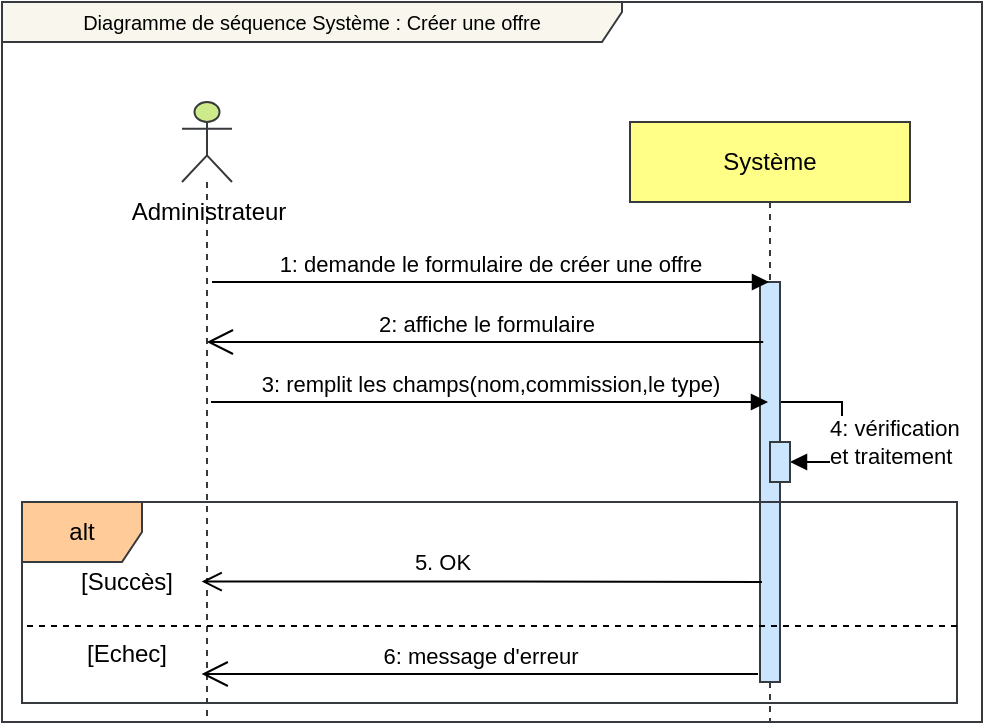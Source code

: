 <mxfile version="24.7.16">
  <diagram name="Page-1" id="_mO3tyfrVcUB4beLLvPT">
    <mxGraphModel dx="1146" dy="1635" grid="1" gridSize="10" guides="1" tooltips="1" connect="1" arrows="1" fold="1" page="1" pageScale="1" pageWidth="850" pageHeight="1100" math="0" shadow="0">
      <root>
        <mxCell id="0" />
        <mxCell id="1" parent="0" />
        <mxCell id="PSdeQs11GAOeGO6WQRNR-1" value="" style="shape=umlLifeline;participant=umlActor;perimeter=lifelinePerimeter;whiteSpace=wrap;html=1;container=1;collapsible=0;recursiveResize=0;verticalAlign=top;spacingTop=36;outlineConnect=0;fillColor=#cdeb8b;strokeColor=#36393d;" vertex="1" parent="1">
          <mxGeometry x="120" width="25" height="310" as="geometry" />
        </mxCell>
        <mxCell id="PSdeQs11GAOeGO6WQRNR-2" value="Système" style="shape=umlLifeline;perimeter=lifelinePerimeter;whiteSpace=wrap;html=1;container=1;collapsible=0;recursiveResize=0;outlineConnect=0;fillColor=#ffff88;strokeColor=#36393d;" vertex="1" parent="1">
          <mxGeometry x="344" y="10" width="140" height="300" as="geometry" />
        </mxCell>
        <mxCell id="PSdeQs11GAOeGO6WQRNR-3" value="&lt;div&gt;4: vérification&lt;/div&gt;et traitement" style="html=1;align=left;spacingLeft=2;endArrow=block;rounded=0;edgeStyle=orthogonalEdgeStyle;curved=0;rounded=0;" edge="1" parent="PSdeQs11GAOeGO6WQRNR-2">
          <mxGeometry x="0.172" y="-10" relative="1" as="geometry">
            <mxPoint x="75" y="140" as="sourcePoint" />
            <Array as="points">
              <mxPoint x="106" y="140" />
              <mxPoint x="106" y="170" />
            </Array>
            <mxPoint x="80" y="170" as="targetPoint" />
            <mxPoint as="offset" />
          </mxGeometry>
        </mxCell>
        <mxCell id="PSdeQs11GAOeGO6WQRNR-4" value="" style="html=1;points=[[0,0,0,0,5],[0,1,0,0,-5],[1,0,0,0,5],[1,1,0,0,-5]];perimeter=orthogonalPerimeter;outlineConnect=0;targetShapes=umlLifeline;portConstraint=eastwest;newEdgeStyle={&quot;curved&quot;:0,&quot;rounded&quot;:0};fillColor=#cce5ff;strokeColor=#36393d;" vertex="1" parent="PSdeQs11GAOeGO6WQRNR-2">
          <mxGeometry x="65" y="80" width="10" height="200" as="geometry" />
        </mxCell>
        <mxCell id="PSdeQs11GAOeGO6WQRNR-5" value="" style="html=1;points=[[0,0,0,0,5],[0,1,0,0,-5],[1,0,0,0,5],[1,1,0,0,-5]];perimeter=orthogonalPerimeter;outlineConnect=0;targetShapes=umlLifeline;portConstraint=eastwest;newEdgeStyle={&quot;curved&quot;:0,&quot;rounded&quot;:0};fillColor=#cce5ff;strokeColor=#36393d;" vertex="1" parent="PSdeQs11GAOeGO6WQRNR-2">
          <mxGeometry x="70" y="160" width="10" height="20" as="geometry" />
        </mxCell>
        <mxCell id="PSdeQs11GAOeGO6WQRNR-6" value="alt" style="shape=umlFrame;whiteSpace=wrap;html=1;fillColor=#ffcc99;strokeColor=#36393d;" vertex="1" parent="1">
          <mxGeometry x="40" y="200" width="467.5" height="100.5" as="geometry" />
        </mxCell>
        <mxCell id="PSdeQs11GAOeGO6WQRNR-7" value="1: demande le formulaire de créer une offre" style="html=1;verticalAlign=bottom;endArrow=block;" edge="1" parent="1">
          <mxGeometry x="-0.002" width="80" relative="1" as="geometry">
            <mxPoint x="135" y="90" as="sourcePoint" />
            <mxPoint x="413.5" y="90" as="targetPoint" />
            <Array as="points">
              <mxPoint x="250" y="90" />
            </Array>
            <mxPoint as="offset" />
          </mxGeometry>
        </mxCell>
        <mxCell id="PSdeQs11GAOeGO6WQRNR-8" value="" style="html=1;verticalAlign=bottom;endArrow=open;endSize=8;" edge="1" parent="1">
          <mxGeometry relative="1" as="geometry">
            <mxPoint x="410" y="240" as="sourcePoint" />
            <mxPoint x="129.81" y="239.76" as="targetPoint" />
            <Array as="points">
              <mxPoint x="253.5" y="239.76" />
            </Array>
          </mxGeometry>
        </mxCell>
        <mxCell id="PSdeQs11GAOeGO6WQRNR-18" value="5. OK" style="edgeLabel;html=1;align=center;verticalAlign=middle;resizable=0;points=[];" vertex="1" connectable="0" parent="PSdeQs11GAOeGO6WQRNR-8">
          <mxGeometry x="0.571" relative="1" as="geometry">
            <mxPoint x="60" y="-10" as="offset" />
          </mxGeometry>
        </mxCell>
        <mxCell id="PSdeQs11GAOeGO6WQRNR-9" value="&lt;div style=&quot;font-size: 10px;&quot;&gt;&lt;font style=&quot;font-size: 10px;&quot;&gt;Diagramme de séquence Système : Créer une offre&lt;br&gt;&lt;/font&gt;&lt;/div&gt;" style="shape=umlFrame;whiteSpace=wrap;html=1;pointerEvents=0;width=310;height=20;fillColor=#f9f7ed;strokeColor=#36393d;" vertex="1" parent="1">
          <mxGeometry x="30" y="-50" width="490" height="360" as="geometry" />
        </mxCell>
        <mxCell id="PSdeQs11GAOeGO6WQRNR-10" value="Administrateur" style="text;html=1;align=center;verticalAlign=middle;resizable=0;points=[];autosize=1;strokeColor=none;fillColor=none;" vertex="1" parent="1">
          <mxGeometry x="82.5" y="40" width="100" height="30" as="geometry" />
        </mxCell>
        <mxCell id="PSdeQs11GAOeGO6WQRNR-11" value="6: message d&#39;erreur" style="html=1;verticalAlign=bottom;endArrow=open;endSize=11;startSize=0;jumpSize=14;" edge="1" parent="1">
          <mxGeometry relative="1" as="geometry">
            <mxPoint x="408" y="286" as="sourcePoint" />
            <mxPoint x="129.81" y="286.0" as="targetPoint" />
            <Array as="points">
              <mxPoint x="254" y="286" />
            </Array>
          </mxGeometry>
        </mxCell>
        <mxCell id="PSdeQs11GAOeGO6WQRNR-13" value="" style="line;strokeWidth=1;fillColor=none;align=left;verticalAlign=middle;spacingTop=-1;spacingLeft=3;spacingRight=3;rotatable=0;labelPosition=right;points=[];portConstraint=eastwest;strokeColor=inherit;dashed=1;" vertex="1" parent="1">
          <mxGeometry x="42.5" y="258" width="465" height="8" as="geometry" />
        </mxCell>
        <mxCell id="PSdeQs11GAOeGO6WQRNR-14" value="[Succès]" style="text;html=1;align=center;verticalAlign=middle;resizable=0;points=[];autosize=1;strokeColor=none;" vertex="1" parent="1">
          <mxGeometry x="61.5" y="230" width="60" height="20" as="geometry" />
        </mxCell>
        <mxCell id="PSdeQs11GAOeGO6WQRNR-15" value="[Echec]" style="text;html=1;align=center;verticalAlign=middle;resizable=0;points=[];autosize=1;strokeColor=none;" vertex="1" parent="1">
          <mxGeometry x="61.5" y="266" width="60" height="20" as="geometry" />
        </mxCell>
        <mxCell id="PSdeQs11GAOeGO6WQRNR-16" value="2: affiche le formulaire" style="html=1;verticalAlign=bottom;endArrow=open;endSize=11;startSize=0;jumpSize=14;" edge="1" parent="1">
          <mxGeometry relative="1" as="geometry">
            <mxPoint x="410.59" y="120" as="sourcePoint" />
            <mxPoint x="132.4" y="120.0" as="targetPoint" />
            <Array as="points">
              <mxPoint x="256.59" y="120" />
            </Array>
          </mxGeometry>
        </mxCell>
        <mxCell id="PSdeQs11GAOeGO6WQRNR-17" value="3: remplit les champs(nom,commission,le type)" style="html=1;verticalAlign=bottom;endArrow=block;" edge="1" parent="1">
          <mxGeometry x="-0.002" width="80" relative="1" as="geometry">
            <mxPoint x="134.5" y="150" as="sourcePoint" />
            <mxPoint x="413" y="150" as="targetPoint" />
            <Array as="points">
              <mxPoint x="249.5" y="150" />
            </Array>
            <mxPoint as="offset" />
          </mxGeometry>
        </mxCell>
      </root>
    </mxGraphModel>
  </diagram>
</mxfile>
